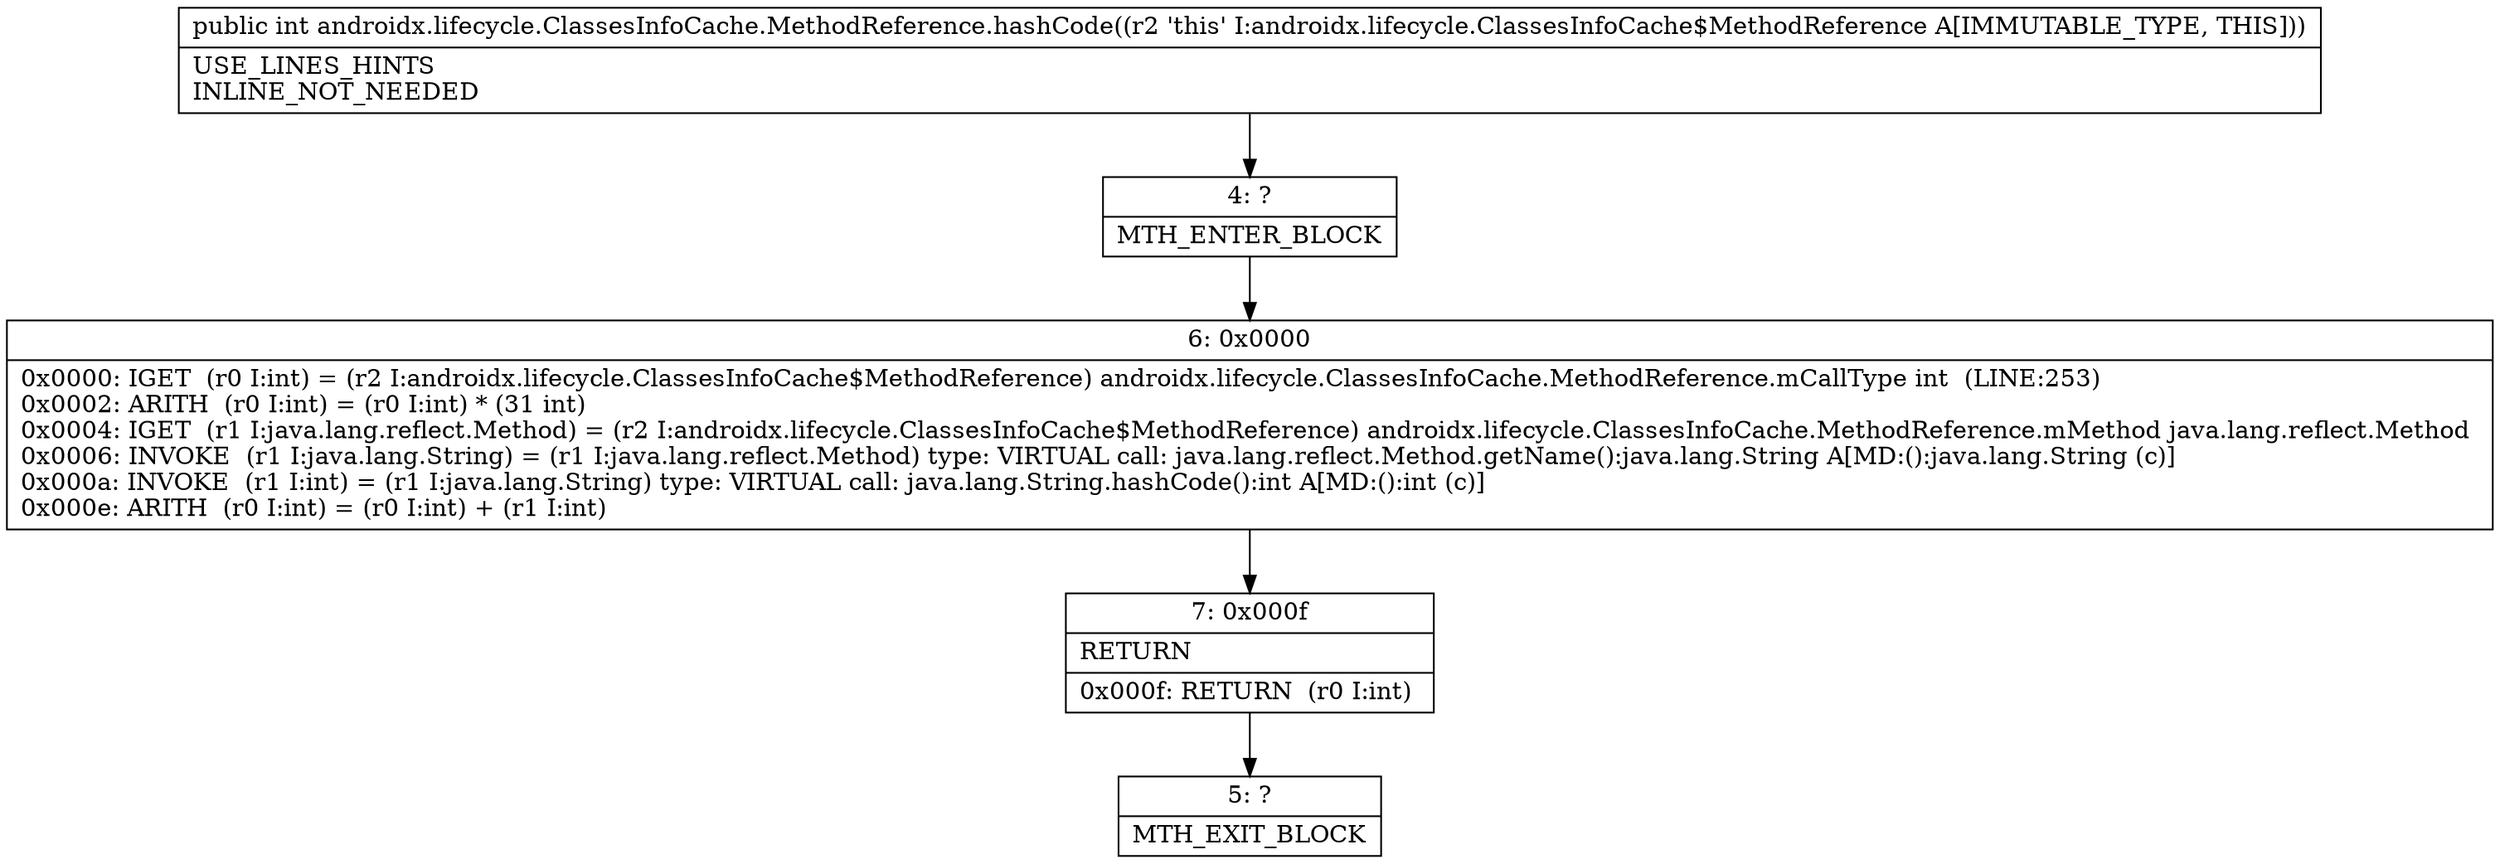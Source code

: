 digraph "CFG forandroidx.lifecycle.ClassesInfoCache.MethodReference.hashCode()I" {
Node_4 [shape=record,label="{4\:\ ?|MTH_ENTER_BLOCK\l}"];
Node_6 [shape=record,label="{6\:\ 0x0000|0x0000: IGET  (r0 I:int) = (r2 I:androidx.lifecycle.ClassesInfoCache$MethodReference) androidx.lifecycle.ClassesInfoCache.MethodReference.mCallType int  (LINE:253)\l0x0002: ARITH  (r0 I:int) = (r0 I:int) * (31 int) \l0x0004: IGET  (r1 I:java.lang.reflect.Method) = (r2 I:androidx.lifecycle.ClassesInfoCache$MethodReference) androidx.lifecycle.ClassesInfoCache.MethodReference.mMethod java.lang.reflect.Method \l0x0006: INVOKE  (r1 I:java.lang.String) = (r1 I:java.lang.reflect.Method) type: VIRTUAL call: java.lang.reflect.Method.getName():java.lang.String A[MD:():java.lang.String (c)]\l0x000a: INVOKE  (r1 I:int) = (r1 I:java.lang.String) type: VIRTUAL call: java.lang.String.hashCode():int A[MD:():int (c)]\l0x000e: ARITH  (r0 I:int) = (r0 I:int) + (r1 I:int) \l}"];
Node_7 [shape=record,label="{7\:\ 0x000f|RETURN\l|0x000f: RETURN  (r0 I:int) \l}"];
Node_5 [shape=record,label="{5\:\ ?|MTH_EXIT_BLOCK\l}"];
MethodNode[shape=record,label="{public int androidx.lifecycle.ClassesInfoCache.MethodReference.hashCode((r2 'this' I:androidx.lifecycle.ClassesInfoCache$MethodReference A[IMMUTABLE_TYPE, THIS]))  | USE_LINES_HINTS\lINLINE_NOT_NEEDED\l}"];
MethodNode -> Node_4;Node_4 -> Node_6;
Node_6 -> Node_7;
Node_7 -> Node_5;
}

